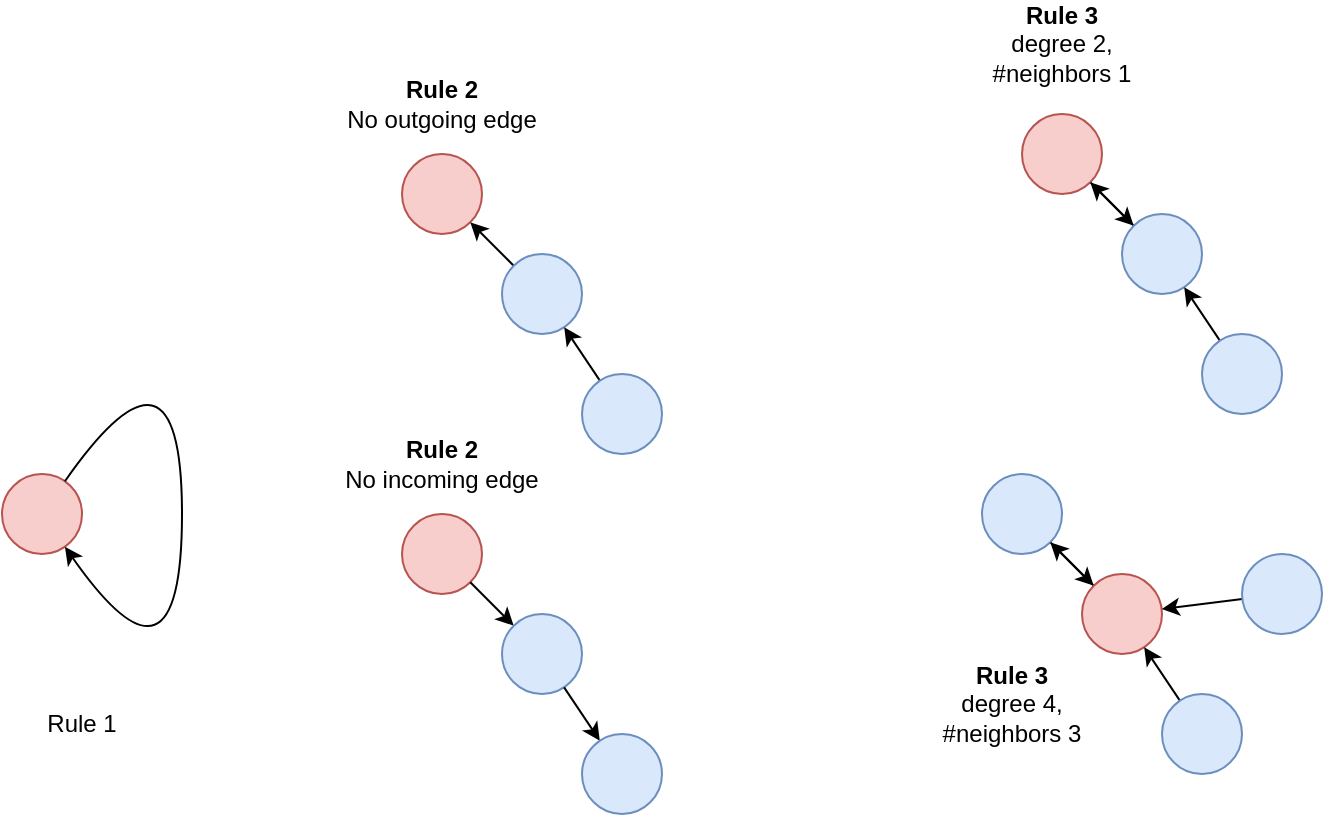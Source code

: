 <mxfile version="26.0.16">
  <diagram name="Page-1" id="7SdO_nMBO6tAeAPBREmC">
    <mxGraphModel dx="1259" dy="655" grid="1" gridSize="10" guides="1" tooltips="1" connect="1" arrows="1" fold="1" page="1" pageScale="1" pageWidth="850" pageHeight="1100" math="0" shadow="0">
      <root>
        <mxCell id="0" />
        <mxCell id="1" parent="0" />
        <mxCell id="vMHNYOzbUvtIjYTE2Wbc-1" value="" style="ellipse;whiteSpace=wrap;html=1;aspect=fixed;fillColor=#f8cecc;strokeColor=#b85450;" vertex="1" parent="1">
          <mxGeometry x="140" y="330" width="40" height="40" as="geometry" />
        </mxCell>
        <mxCell id="vMHNYOzbUvtIjYTE2Wbc-2" value="" style="endArrow=classic;html=1;rounded=0;edgeStyle=orthogonalEdgeStyle;curved=1;" edge="1" parent="1" source="vMHNYOzbUvtIjYTE2Wbc-1" target="vMHNYOzbUvtIjYTE2Wbc-1">
          <mxGeometry width="50" height="50" relative="1" as="geometry">
            <mxPoint x="330" y="360" as="sourcePoint" />
            <mxPoint x="380" y="310" as="targetPoint" />
            <Array as="points">
              <mxPoint x="230" y="250" />
            </Array>
          </mxGeometry>
        </mxCell>
        <mxCell id="vMHNYOzbUvtIjYTE2Wbc-4" value="" style="ellipse;whiteSpace=wrap;html=1;aspect=fixed;fillColor=#f8cecc;strokeColor=#b85450;" vertex="1" parent="1">
          <mxGeometry x="340" y="170" width="40" height="40" as="geometry" />
        </mxCell>
        <mxCell id="vMHNYOzbUvtIjYTE2Wbc-8" style="rounded=0;orthogonalLoop=1;jettySize=auto;html=1;" edge="1" parent="1" source="vMHNYOzbUvtIjYTE2Wbc-5" target="vMHNYOzbUvtIjYTE2Wbc-4">
          <mxGeometry relative="1" as="geometry" />
        </mxCell>
        <mxCell id="vMHNYOzbUvtIjYTE2Wbc-5" value="" style="ellipse;whiteSpace=wrap;html=1;aspect=fixed;fillColor=#dae8fc;strokeColor=#6c8ebf;" vertex="1" parent="1">
          <mxGeometry x="390" y="220" width="40" height="40" as="geometry" />
        </mxCell>
        <mxCell id="vMHNYOzbUvtIjYTE2Wbc-7" style="rounded=0;orthogonalLoop=1;jettySize=auto;html=1;" edge="1" parent="1" source="vMHNYOzbUvtIjYTE2Wbc-6" target="vMHNYOzbUvtIjYTE2Wbc-5">
          <mxGeometry relative="1" as="geometry" />
        </mxCell>
        <mxCell id="vMHNYOzbUvtIjYTE2Wbc-6" value="" style="ellipse;whiteSpace=wrap;html=1;aspect=fixed;fillColor=#dae8fc;strokeColor=#6c8ebf;" vertex="1" parent="1">
          <mxGeometry x="430" y="280" width="40" height="40" as="geometry" />
        </mxCell>
        <mxCell id="vMHNYOzbUvtIjYTE2Wbc-9" value="" style="ellipse;whiteSpace=wrap;html=1;aspect=fixed;fillColor=#f8cecc;strokeColor=#b85450;" vertex="1" parent="1">
          <mxGeometry x="340" y="350" width="40" height="40" as="geometry" />
        </mxCell>
        <mxCell id="vMHNYOzbUvtIjYTE2Wbc-10" style="rounded=0;orthogonalLoop=1;jettySize=auto;html=1;" edge="1" parent="1" source="vMHNYOzbUvtIjYTE2Wbc-9" target="vMHNYOzbUvtIjYTE2Wbc-11">
          <mxGeometry relative="1" as="geometry" />
        </mxCell>
        <mxCell id="vMHNYOzbUvtIjYTE2Wbc-11" value="" style="ellipse;whiteSpace=wrap;html=1;aspect=fixed;fillColor=#dae8fc;strokeColor=#6c8ebf;" vertex="1" parent="1">
          <mxGeometry x="390" y="400" width="40" height="40" as="geometry" />
        </mxCell>
        <mxCell id="vMHNYOzbUvtIjYTE2Wbc-12" style="rounded=0;orthogonalLoop=1;jettySize=auto;html=1;" edge="1" parent="1" source="vMHNYOzbUvtIjYTE2Wbc-11" target="vMHNYOzbUvtIjYTE2Wbc-13">
          <mxGeometry relative="1" as="geometry" />
        </mxCell>
        <mxCell id="vMHNYOzbUvtIjYTE2Wbc-13" value="" style="ellipse;whiteSpace=wrap;html=1;aspect=fixed;fillColor=#dae8fc;strokeColor=#6c8ebf;" vertex="1" parent="1">
          <mxGeometry x="430" y="460" width="40" height="40" as="geometry" />
        </mxCell>
        <mxCell id="vMHNYOzbUvtIjYTE2Wbc-19" style="rounded=0;orthogonalLoop=1;jettySize=auto;html=1;" edge="1" parent="1" source="vMHNYOzbUvtIjYTE2Wbc-14" target="vMHNYOzbUvtIjYTE2Wbc-16">
          <mxGeometry relative="1" as="geometry" />
        </mxCell>
        <mxCell id="vMHNYOzbUvtIjYTE2Wbc-14" value="" style="ellipse;whiteSpace=wrap;html=1;aspect=fixed;fillColor=#f8cecc;strokeColor=#b85450;" vertex="1" parent="1">
          <mxGeometry x="650" y="150" width="40" height="40" as="geometry" />
        </mxCell>
        <mxCell id="vMHNYOzbUvtIjYTE2Wbc-15" style="rounded=0;orthogonalLoop=1;jettySize=auto;html=1;" edge="1" parent="1" source="vMHNYOzbUvtIjYTE2Wbc-16" target="vMHNYOzbUvtIjYTE2Wbc-14">
          <mxGeometry relative="1" as="geometry" />
        </mxCell>
        <mxCell id="vMHNYOzbUvtIjYTE2Wbc-16" value="" style="ellipse;whiteSpace=wrap;html=1;aspect=fixed;fillColor=#dae8fc;strokeColor=#6c8ebf;" vertex="1" parent="1">
          <mxGeometry x="700" y="200" width="40" height="40" as="geometry" />
        </mxCell>
        <mxCell id="vMHNYOzbUvtIjYTE2Wbc-17" style="rounded=0;orthogonalLoop=1;jettySize=auto;html=1;" edge="1" parent="1" source="vMHNYOzbUvtIjYTE2Wbc-18" target="vMHNYOzbUvtIjYTE2Wbc-16">
          <mxGeometry relative="1" as="geometry" />
        </mxCell>
        <mxCell id="vMHNYOzbUvtIjYTE2Wbc-18" value="" style="ellipse;whiteSpace=wrap;html=1;aspect=fixed;fillColor=#dae8fc;strokeColor=#6c8ebf;" vertex="1" parent="1">
          <mxGeometry x="740" y="260" width="40" height="40" as="geometry" />
        </mxCell>
        <mxCell id="vMHNYOzbUvtIjYTE2Wbc-20" style="rounded=0;orthogonalLoop=1;jettySize=auto;html=1;" edge="1" parent="1" source="vMHNYOzbUvtIjYTE2Wbc-21" target="vMHNYOzbUvtIjYTE2Wbc-23">
          <mxGeometry relative="1" as="geometry" />
        </mxCell>
        <mxCell id="vMHNYOzbUvtIjYTE2Wbc-21" value="" style="ellipse;whiteSpace=wrap;html=1;aspect=fixed;fillColor=#dae8fc;strokeColor=#6c8ebf;" vertex="1" parent="1">
          <mxGeometry x="630" y="330" width="40" height="40" as="geometry" />
        </mxCell>
        <mxCell id="vMHNYOzbUvtIjYTE2Wbc-22" style="rounded=0;orthogonalLoop=1;jettySize=auto;html=1;" edge="1" parent="1" source="vMHNYOzbUvtIjYTE2Wbc-23" target="vMHNYOzbUvtIjYTE2Wbc-21">
          <mxGeometry relative="1" as="geometry" />
        </mxCell>
        <mxCell id="vMHNYOzbUvtIjYTE2Wbc-23" value="" style="ellipse;whiteSpace=wrap;html=1;aspect=fixed;fillColor=#f8cecc;strokeColor=#b85450;" vertex="1" parent="1">
          <mxGeometry x="680" y="380" width="40" height="40" as="geometry" />
        </mxCell>
        <mxCell id="vMHNYOzbUvtIjYTE2Wbc-24" style="rounded=0;orthogonalLoop=1;jettySize=auto;html=1;" edge="1" parent="1" source="vMHNYOzbUvtIjYTE2Wbc-25" target="vMHNYOzbUvtIjYTE2Wbc-23">
          <mxGeometry relative="1" as="geometry" />
        </mxCell>
        <mxCell id="vMHNYOzbUvtIjYTE2Wbc-25" value="" style="ellipse;whiteSpace=wrap;html=1;aspect=fixed;fillColor=#dae8fc;strokeColor=#6c8ebf;" vertex="1" parent="1">
          <mxGeometry x="720" y="440" width="40" height="40" as="geometry" />
        </mxCell>
        <mxCell id="vMHNYOzbUvtIjYTE2Wbc-27" style="rounded=0;orthogonalLoop=1;jettySize=auto;html=1;" edge="1" parent="1" source="vMHNYOzbUvtIjYTE2Wbc-26" target="vMHNYOzbUvtIjYTE2Wbc-23">
          <mxGeometry relative="1" as="geometry" />
        </mxCell>
        <mxCell id="vMHNYOzbUvtIjYTE2Wbc-26" value="" style="ellipse;whiteSpace=wrap;html=1;aspect=fixed;fillColor=#dae8fc;strokeColor=#6c8ebf;" vertex="1" parent="1">
          <mxGeometry x="760" y="370" width="40" height="40" as="geometry" />
        </mxCell>
        <mxCell id="vMHNYOzbUvtIjYTE2Wbc-28" value="Rule 1" style="text;html=1;align=center;verticalAlign=middle;whiteSpace=wrap;rounded=0;" vertex="1" parent="1">
          <mxGeometry x="150" y="440" width="60" height="30" as="geometry" />
        </mxCell>
        <mxCell id="vMHNYOzbUvtIjYTE2Wbc-30" value="&lt;b&gt;Rule 2&lt;/b&gt;&lt;div&gt;No outgoing edge&lt;/div&gt;" style="text;html=1;align=center;verticalAlign=middle;whiteSpace=wrap;rounded=0;" vertex="1" parent="1">
          <mxGeometry x="305" y="130" width="110" height="30" as="geometry" />
        </mxCell>
        <mxCell id="vMHNYOzbUvtIjYTE2Wbc-31" value="&lt;b&gt;Rule 2&lt;/b&gt;&lt;div&gt;No incoming edge&lt;/div&gt;" style="text;html=1;align=center;verticalAlign=middle;whiteSpace=wrap;rounded=0;" vertex="1" parent="1">
          <mxGeometry x="305" y="310" width="110" height="30" as="geometry" />
        </mxCell>
        <mxCell id="vMHNYOzbUvtIjYTE2Wbc-32" value="&lt;b&gt;Rule 3&lt;/b&gt;&lt;div&gt;degree 2, #neighbors 1&lt;/div&gt;" style="text;html=1;align=center;verticalAlign=middle;whiteSpace=wrap;rounded=0;" vertex="1" parent="1">
          <mxGeometry x="615" y="100" width="110" height="30" as="geometry" />
        </mxCell>
        <mxCell id="vMHNYOzbUvtIjYTE2Wbc-33" value="&lt;b&gt;Rule 3&lt;/b&gt;&lt;div&gt;degree 4, #neighbors 3&lt;/div&gt;" style="text;html=1;align=center;verticalAlign=middle;whiteSpace=wrap;rounded=0;" vertex="1" parent="1">
          <mxGeometry x="590" y="430" width="110" height="30" as="geometry" />
        </mxCell>
      </root>
    </mxGraphModel>
  </diagram>
</mxfile>
